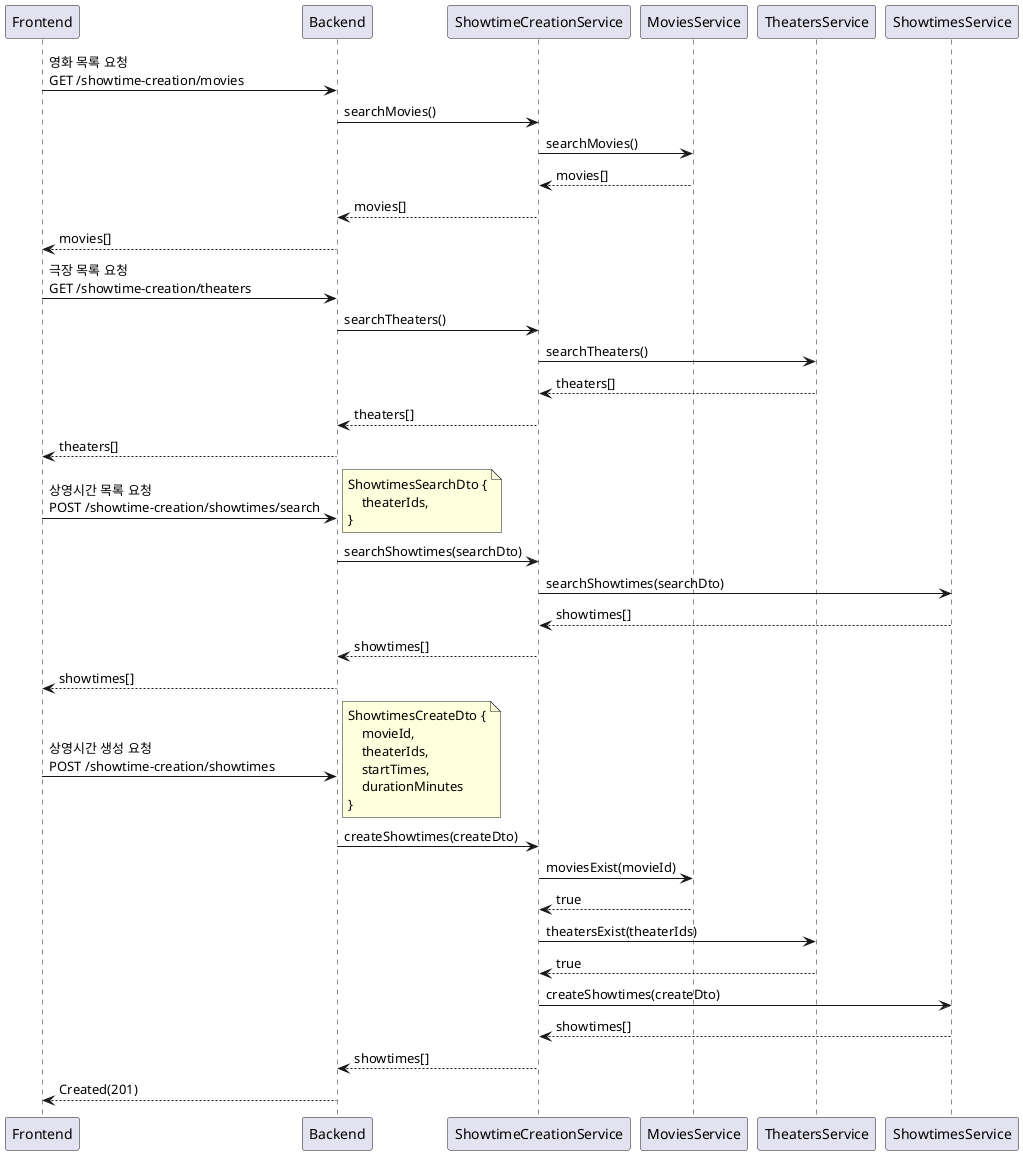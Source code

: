 @startuml

@startuml
Frontend -> Backend: 영화 목록 요청\nGET /showtime-creation/movies
    Backend -> ShowtimeCreationService: searchMovies()
        ShowtimeCreationService -> MoviesService: searchMovies()
        ShowtimeCreationService <-- MoviesService: movies[]
    Backend <-- ShowtimeCreationService: movies[]
Frontend <-- Backend: movies[]

Frontend -> Backend: 극장 목록 요청\nGET /showtime-creation/theaters
    Backend -> ShowtimeCreationService: searchTheaters()
        ShowtimeCreationService -> TheatersService: searchTheaters()
        ShowtimeCreationService <-- TheatersService: theaters[]
    Backend <-- ShowtimeCreationService: theaters[]
Frontend <-- Backend: theaters[]

Frontend -> Backend: 상영시간 목록 요청\nPOST /showtime-creation/showtimes/search
    note right
        ShowtimesSearchDto {
            theaterIds,
        }
    end note
    Backend -> ShowtimeCreationService: searchShowtimes(searchDto)
        ShowtimeCreationService -> ShowtimesService: searchShowtimes(searchDto)
        ShowtimeCreationService <-- ShowtimesService: showtimes[]
    Backend <-- ShowtimeCreationService: showtimes[]
Frontend <-- Backend: showtimes[]

Frontend -> Backend: 상영시간 생성 요청\nPOST /showtime-creation/showtimes
    note right
        ShowtimesCreateDto {
            movieId,
            theaterIds,
            startTimes,
            durationMinutes
        }
    end note
    Backend -> ShowtimeCreationService: createShowtimes(createDto)
        ShowtimeCreationService -> MoviesService: moviesExist(movieId)
        ShowtimeCreationService <-- MoviesService: true

        ShowtimeCreationService -> TheatersService: theatersExist(theaterIds)
        ShowtimeCreationService <-- TheatersService: true

        ShowtimeCreationService -> ShowtimesService: createShowtimes(createDto)
        ShowtimeCreationService <-- ShowtimesService: showtimes[]
    Backend <-- ShowtimeCreationService: showtimes[]
Frontend <-- Backend: Created(201)

@enduml

@enduml